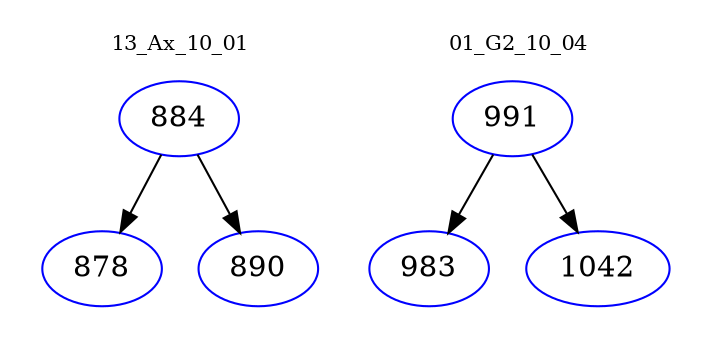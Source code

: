 digraph{
subgraph cluster_0 {
color = white
label = "13_Ax_10_01";
fontsize=10;
T0_884 [label="884", color="blue"]
T0_884 -> T0_878 [color="black"]
T0_878 [label="878", color="blue"]
T0_884 -> T0_890 [color="black"]
T0_890 [label="890", color="blue"]
}
subgraph cluster_1 {
color = white
label = "01_G2_10_04";
fontsize=10;
T1_991 [label="991", color="blue"]
T1_991 -> T1_983 [color="black"]
T1_983 [label="983", color="blue"]
T1_991 -> T1_1042 [color="black"]
T1_1042 [label="1042", color="blue"]
}
}
